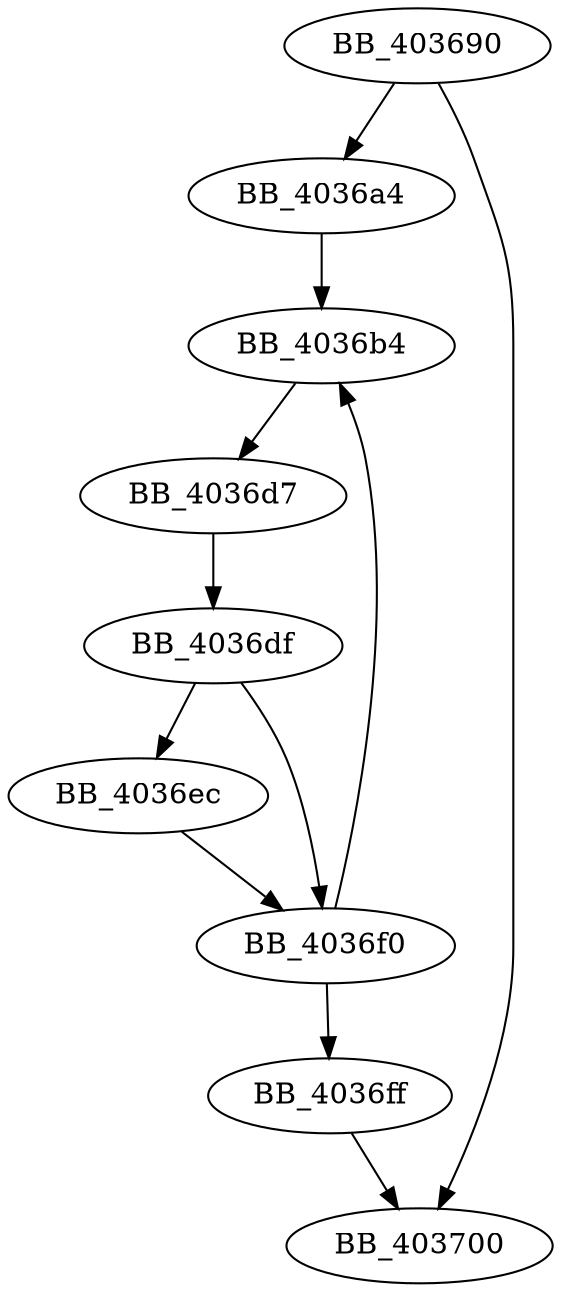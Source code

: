 DiGraph sub_403690{
BB_403690->BB_4036a4
BB_403690->BB_403700
BB_4036a4->BB_4036b4
BB_4036b4->BB_4036d7
BB_4036d7->BB_4036df
BB_4036df->BB_4036ec
BB_4036df->BB_4036f0
BB_4036ec->BB_4036f0
BB_4036f0->BB_4036b4
BB_4036f0->BB_4036ff
BB_4036ff->BB_403700
}
